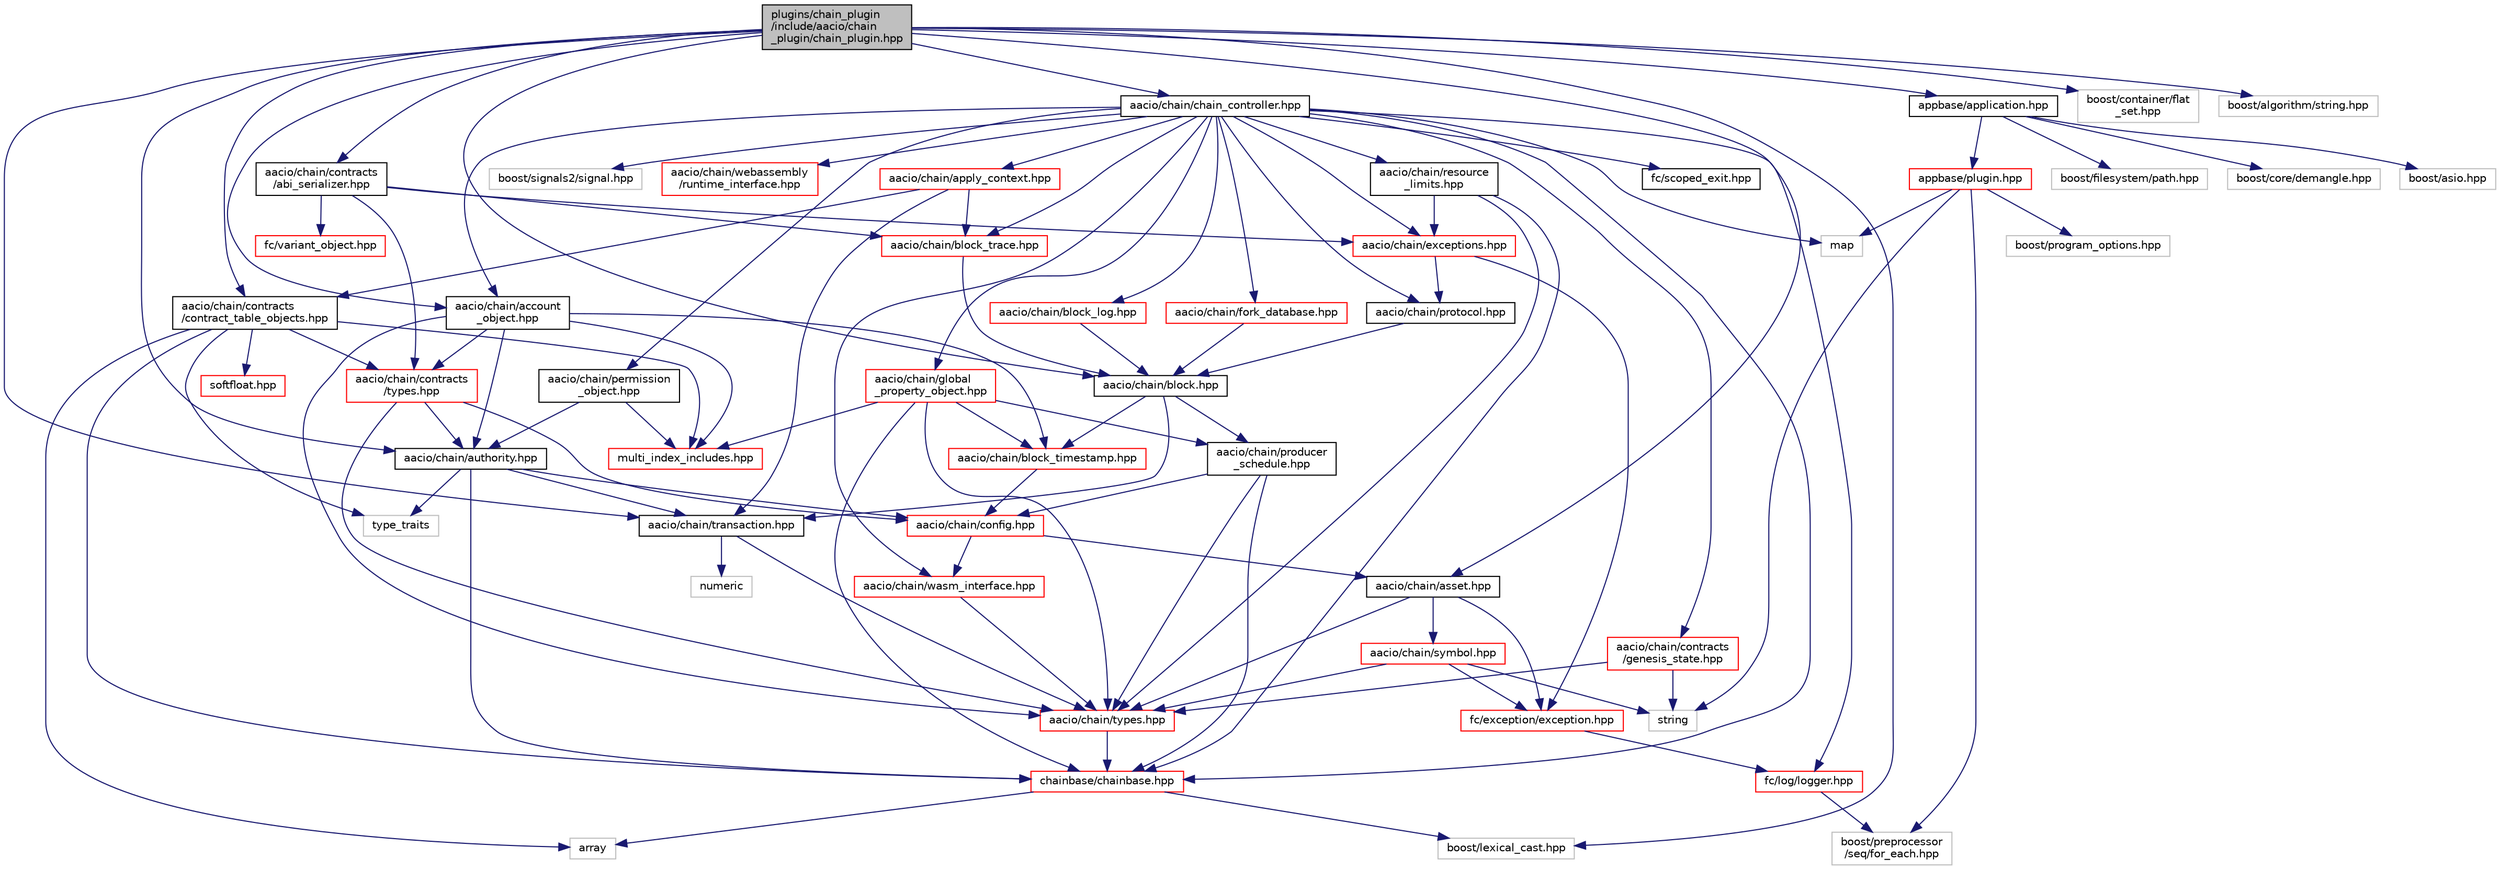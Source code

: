 digraph "plugins/chain_plugin/include/aacio/chain_plugin/chain_plugin.hpp"
{
  edge [fontname="Helvetica",fontsize="10",labelfontname="Helvetica",labelfontsize="10"];
  node [fontname="Helvetica",fontsize="10",shape=record];
  Node0 [label="plugins/chain_plugin\l/include/aacio/chain\l_plugin/chain_plugin.hpp",height=0.2,width=0.4,color="black", fillcolor="grey75", style="filled", fontcolor="black"];
  Node0 -> Node1 [color="midnightblue",fontsize="10",style="solid"];
  Node1 [label="appbase/application.hpp",height=0.2,width=0.4,color="black", fillcolor="white", style="filled",URL="$application_8hpp_source.html"];
  Node1 -> Node2 [color="midnightblue",fontsize="10",style="solid"];
  Node2 [label="appbase/plugin.hpp",height=0.2,width=0.4,color="red", fillcolor="white", style="filled",URL="$plugin_8hpp_source.html"];
  Node2 -> Node3 [color="midnightblue",fontsize="10",style="solid"];
  Node3 [label="boost/program_options.hpp",height=0.2,width=0.4,color="grey75", fillcolor="white", style="filled"];
  Node2 -> Node4 [color="midnightblue",fontsize="10",style="solid"];
  Node4 [label="boost/preprocessor\l/seq/for_each.hpp",height=0.2,width=0.4,color="grey75", fillcolor="white", style="filled"];
  Node2 -> Node5 [color="midnightblue",fontsize="10",style="solid"];
  Node5 [label="string",height=0.2,width=0.4,color="grey75", fillcolor="white", style="filled"];
  Node2 -> Node7 [color="midnightblue",fontsize="10",style="solid"];
  Node7 [label="map",height=0.2,width=0.4,color="grey75", fillcolor="white", style="filled"];
  Node1 -> Node8 [color="midnightblue",fontsize="10",style="solid"];
  Node8 [label="boost/filesystem/path.hpp",height=0.2,width=0.4,color="grey75", fillcolor="white", style="filled"];
  Node1 -> Node9 [color="midnightblue",fontsize="10",style="solid"];
  Node9 [label="boost/core/demangle.hpp",height=0.2,width=0.4,color="grey75", fillcolor="white", style="filled"];
  Node1 -> Node10 [color="midnightblue",fontsize="10",style="solid"];
  Node10 [label="boost/asio.hpp",height=0.2,width=0.4,color="grey75", fillcolor="white", style="filled"];
  Node0 -> Node11 [color="midnightblue",fontsize="10",style="solid"];
  Node11 [label="aacio/chain/asset.hpp",height=0.2,width=0.4,color="black", fillcolor="white", style="filled",URL="$libraries_2chain_2include_2aacio_2chain_2asset_8hpp.html"];
  Node11 -> Node12 [color="midnightblue",fontsize="10",style="solid"];
  Node12 [label="fc/exception/exception.hpp",height=0.2,width=0.4,color="red", fillcolor="white", style="filled",URL="$exception_8hpp.html",tooltip="Defines exception&#39;s used by fc. "];
  Node12 -> Node13 [color="midnightblue",fontsize="10",style="solid"];
  Node13 [label="fc/log/logger.hpp",height=0.2,width=0.4,color="red", fillcolor="white", style="filled",URL="$logger_8hpp_source.html"];
  Node13 -> Node4 [color="midnightblue",fontsize="10",style="solid"];
  Node11 -> Node55 [color="midnightblue",fontsize="10",style="solid"];
  Node55 [label="aacio/chain/types.hpp",height=0.2,width=0.4,color="red", fillcolor="white", style="filled",URL="$libraries_2chain_2include_2aacio_2chain_2types_8hpp.html"];
  Node55 -> Node58 [color="midnightblue",fontsize="10",style="solid"];
  Node58 [label="chainbase/chainbase.hpp",height=0.2,width=0.4,color="red", fillcolor="white", style="filled",URL="$chainbase_8hpp_source.html"];
  Node58 -> Node26 [color="midnightblue",fontsize="10",style="solid"];
  Node26 [label="boost/lexical_cast.hpp",height=0.2,width=0.4,color="grey75", fillcolor="white", style="filled"];
  Node58 -> Node75 [color="midnightblue",fontsize="10",style="solid"];
  Node75 [label="array",height=0.2,width=0.4,color="grey75", fillcolor="white", style="filled"];
  Node11 -> Node127 [color="midnightblue",fontsize="10",style="solid"];
  Node127 [label="aacio/chain/symbol.hpp",height=0.2,width=0.4,color="red", fillcolor="white", style="filled",URL="$symbol_8hpp.html"];
  Node127 -> Node12 [color="midnightblue",fontsize="10",style="solid"];
  Node127 -> Node55 [color="midnightblue",fontsize="10",style="solid"];
  Node127 -> Node5 [color="midnightblue",fontsize="10",style="solid"];
  Node0 -> Node128 [color="midnightblue",fontsize="10",style="solid"];
  Node128 [label="aacio/chain/authority.hpp",height=0.2,width=0.4,color="black", fillcolor="white", style="filled",URL="$authority_8hpp.html"];
  Node128 -> Node58 [color="midnightblue",fontsize="10",style="solid"];
  Node128 -> Node129 [color="midnightblue",fontsize="10",style="solid"];
  Node129 [label="aacio/chain/transaction.hpp",height=0.2,width=0.4,color="black", fillcolor="white", style="filled",URL="$libraries_2chain_2include_2aacio_2chain_2transaction_8hpp.html"];
  Node129 -> Node55 [color="midnightblue",fontsize="10",style="solid"];
  Node129 -> Node130 [color="midnightblue",fontsize="10",style="solid"];
  Node130 [label="numeric",height=0.2,width=0.4,color="grey75", fillcolor="white", style="filled"];
  Node128 -> Node131 [color="midnightblue",fontsize="10",style="solid"];
  Node131 [label="aacio/chain/config.hpp",height=0.2,width=0.4,color="red", fillcolor="white", style="filled",URL="$libraries_2chain_2include_2aacio_2chain_2config_8hpp.html"];
  Node131 -> Node11 [color="midnightblue",fontsize="10",style="solid"];
  Node131 -> Node132 [color="midnightblue",fontsize="10",style="solid"];
  Node132 [label="aacio/chain/wasm_interface.hpp",height=0.2,width=0.4,color="red", fillcolor="white", style="filled",URL="$wasm__interface_8hpp_source.html"];
  Node132 -> Node55 [color="midnightblue",fontsize="10",style="solid"];
  Node128 -> Node150 [color="midnightblue",fontsize="10",style="solid"];
  Node150 [label="type_traits",height=0.2,width=0.4,color="grey75", fillcolor="white", style="filled"];
  Node0 -> Node151 [color="midnightblue",fontsize="10",style="solid"];
  Node151 [label="aacio/chain/account\l_object.hpp",height=0.2,width=0.4,color="black", fillcolor="white", style="filled",URL="$account__object_8hpp.html"];
  Node151 -> Node55 [color="midnightblue",fontsize="10",style="solid"];
  Node151 -> Node128 [color="midnightblue",fontsize="10",style="solid"];
  Node151 -> Node152 [color="midnightblue",fontsize="10",style="solid"];
  Node152 [label="aacio/chain/block_timestamp.hpp",height=0.2,width=0.4,color="red", fillcolor="white", style="filled",URL="$block__timestamp_8hpp_source.html"];
  Node152 -> Node131 [color="midnightblue",fontsize="10",style="solid"];
  Node151 -> Node153 [color="midnightblue",fontsize="10",style="solid"];
  Node153 [label="aacio/chain/contracts\l/types.hpp",height=0.2,width=0.4,color="red", fillcolor="white", style="filled",URL="$libraries_2chain_2include_2aacio_2chain_2contracts_2types_8hpp_source.html"];
  Node153 -> Node128 [color="midnightblue",fontsize="10",style="solid"];
  Node153 -> Node131 [color="midnightblue",fontsize="10",style="solid"];
  Node153 -> Node55 [color="midnightblue",fontsize="10",style="solid"];
  Node151 -> Node155 [color="midnightblue",fontsize="10",style="solid"];
  Node155 [label="multi_index_includes.hpp",height=0.2,width=0.4,color="red", fillcolor="white", style="filled",URL="$multi__index__includes_8hpp.html"];
  Node0 -> Node160 [color="midnightblue",fontsize="10",style="solid"];
  Node160 [label="aacio/chain/block.hpp",height=0.2,width=0.4,color="black", fillcolor="white", style="filled",URL="$block_8hpp.html"];
  Node160 -> Node152 [color="midnightblue",fontsize="10",style="solid"];
  Node160 -> Node129 [color="midnightblue",fontsize="10",style="solid"];
  Node160 -> Node161 [color="midnightblue",fontsize="10",style="solid"];
  Node161 [label="aacio/chain/producer\l_schedule.hpp",height=0.2,width=0.4,color="black", fillcolor="white", style="filled",URL="$libraries_2chain_2include_2aacio_2chain_2producer__schedule_8hpp_source.html"];
  Node161 -> Node131 [color="midnightblue",fontsize="10",style="solid"];
  Node161 -> Node55 [color="midnightblue",fontsize="10",style="solid"];
  Node161 -> Node58 [color="midnightblue",fontsize="10",style="solid"];
  Node0 -> Node162 [color="midnightblue",fontsize="10",style="solid"];
  Node162 [label="aacio/chain/chain_controller.hpp",height=0.2,width=0.4,color="black", fillcolor="white", style="filled",URL="$chain__controller_8hpp.html"];
  Node162 -> Node163 [color="midnightblue",fontsize="10",style="solid"];
  Node163 [label="aacio/chain/global\l_property_object.hpp",height=0.2,width=0.4,color="red", fillcolor="white", style="filled",URL="$global__property__object_8hpp.html"];
  Node163 -> Node55 [color="midnightblue",fontsize="10",style="solid"];
  Node163 -> Node152 [color="midnightblue",fontsize="10",style="solid"];
  Node163 -> Node161 [color="midnightblue",fontsize="10",style="solid"];
  Node163 -> Node58 [color="midnightblue",fontsize="10",style="solid"];
  Node163 -> Node155 [color="midnightblue",fontsize="10",style="solid"];
  Node162 -> Node151 [color="midnightblue",fontsize="10",style="solid"];
  Node162 -> Node166 [color="midnightblue",fontsize="10",style="solid"];
  Node166 [label="aacio/chain/permission\l_object.hpp",height=0.2,width=0.4,color="black", fillcolor="white", style="filled",URL="$permission__object_8hpp.html"];
  Node166 -> Node128 [color="midnightblue",fontsize="10",style="solid"];
  Node166 -> Node155 [color="midnightblue",fontsize="10",style="solid"];
  Node162 -> Node167 [color="midnightblue",fontsize="10",style="solid"];
  Node167 [label="aacio/chain/fork_database.hpp",height=0.2,width=0.4,color="red", fillcolor="white", style="filled",URL="$fork__database_8hpp.html"];
  Node167 -> Node160 [color="midnightblue",fontsize="10",style="solid"];
  Node162 -> Node169 [color="midnightblue",fontsize="10",style="solid"];
  Node169 [label="aacio/chain/block_log.hpp",height=0.2,width=0.4,color="red", fillcolor="white", style="filled",URL="$block__log_8hpp.html"];
  Node169 -> Node160 [color="midnightblue",fontsize="10",style="solid"];
  Node162 -> Node170 [color="midnightblue",fontsize="10",style="solid"];
  Node170 [label="aacio/chain/block_trace.hpp",height=0.2,width=0.4,color="red", fillcolor="white", style="filled",URL="$block__trace_8hpp.html"];
  Node170 -> Node160 [color="midnightblue",fontsize="10",style="solid"];
  Node162 -> Node58 [color="midnightblue",fontsize="10",style="solid"];
  Node162 -> Node172 [color="midnightblue",fontsize="10",style="solid"];
  Node172 [label="fc/scoped_exit.hpp",height=0.2,width=0.4,color="black", fillcolor="white", style="filled",URL="$scoped__exit_8hpp_source.html"];
  Node162 -> Node173 [color="midnightblue",fontsize="10",style="solid"];
  Node173 [label="boost/signals2/signal.hpp",height=0.2,width=0.4,color="grey75", fillcolor="white", style="filled"];
  Node162 -> Node174 [color="midnightblue",fontsize="10",style="solid"];
  Node174 [label="aacio/chain/protocol.hpp",height=0.2,width=0.4,color="black", fillcolor="white", style="filled",URL="$libraries_2chain_2include_2aacio_2chain_2protocol_8hpp.html"];
  Node174 -> Node160 [color="midnightblue",fontsize="10",style="solid"];
  Node162 -> Node175 [color="midnightblue",fontsize="10",style="solid"];
  Node175 [label="aacio/chain/apply_context.hpp",height=0.2,width=0.4,color="red", fillcolor="white", style="filled",URL="$apply__context_8hpp.html"];
  Node175 -> Node170 [color="midnightblue",fontsize="10",style="solid"];
  Node175 -> Node129 [color="midnightblue",fontsize="10",style="solid"];
  Node175 -> Node177 [color="midnightblue",fontsize="10",style="solid"];
  Node177 [label="aacio/chain/contracts\l/contract_table_objects.hpp",height=0.2,width=0.4,color="black", fillcolor="white", style="filled",URL="$contract__table__objects_8hpp.html"];
  Node177 -> Node153 [color="midnightblue",fontsize="10",style="solid"];
  Node177 -> Node155 [color="midnightblue",fontsize="10",style="solid"];
  Node177 -> Node178 [color="midnightblue",fontsize="10",style="solid"];
  Node178 [label="softfloat.hpp",height=0.2,width=0.4,color="red", fillcolor="white", style="filled",URL="$softfloat_8hpp_source.html"];
  Node177 -> Node58 [color="midnightblue",fontsize="10",style="solid"];
  Node177 -> Node75 [color="midnightblue",fontsize="10",style="solid"];
  Node177 -> Node150 [color="midnightblue",fontsize="10",style="solid"];
  Node162 -> Node181 [color="midnightblue",fontsize="10",style="solid"];
  Node181 [label="aacio/chain/exceptions.hpp",height=0.2,width=0.4,color="red", fillcolor="white", style="filled",URL="$exceptions_8hpp.html"];
  Node181 -> Node12 [color="midnightblue",fontsize="10",style="solid"];
  Node181 -> Node174 [color="midnightblue",fontsize="10",style="solid"];
  Node162 -> Node183 [color="midnightblue",fontsize="10",style="solid"];
  Node183 [label="aacio/chain/contracts\l/genesis_state.hpp",height=0.2,width=0.4,color="red", fillcolor="white", style="filled",URL="$genesis__state_8hpp.html"];
  Node183 -> Node55 [color="midnightblue",fontsize="10",style="solid"];
  Node183 -> Node5 [color="midnightblue",fontsize="10",style="solid"];
  Node162 -> Node185 [color="midnightblue",fontsize="10",style="solid"];
  Node185 [label="aacio/chain/resource\l_limits.hpp",height=0.2,width=0.4,color="black", fillcolor="white", style="filled",URL="$resource__limits_8hpp_source.html"];
  Node185 -> Node181 [color="midnightblue",fontsize="10",style="solid"];
  Node185 -> Node55 [color="midnightblue",fontsize="10",style="solid"];
  Node185 -> Node58 [color="midnightblue",fontsize="10",style="solid"];
  Node162 -> Node132 [color="midnightblue",fontsize="10",style="solid"];
  Node162 -> Node186 [color="midnightblue",fontsize="10",style="solid"];
  Node186 [label="aacio/chain/webassembly\l/runtime_interface.hpp",height=0.2,width=0.4,color="red", fillcolor="white", style="filled",URL="$runtime__interface_8hpp_source.html"];
  Node162 -> Node13 [color="midnightblue",fontsize="10",style="solid"];
  Node162 -> Node7 [color="midnightblue",fontsize="10",style="solid"];
  Node0 -> Node177 [color="midnightblue",fontsize="10",style="solid"];
  Node0 -> Node129 [color="midnightblue",fontsize="10",style="solid"];
  Node0 -> Node187 [color="midnightblue",fontsize="10",style="solid"];
  Node187 [label="aacio/chain/contracts\l/abi_serializer.hpp",height=0.2,width=0.4,color="black", fillcolor="white", style="filled",URL="$abi__serializer_8hpp.html"];
  Node187 -> Node153 [color="midnightblue",fontsize="10",style="solid"];
  Node187 -> Node170 [color="midnightblue",fontsize="10",style="solid"];
  Node187 -> Node181 [color="midnightblue",fontsize="10",style="solid"];
  Node187 -> Node41 [color="midnightblue",fontsize="10",style="solid"];
  Node41 [label="fc/variant_object.hpp",height=0.2,width=0.4,color="red", fillcolor="white", style="filled",URL="$variant__object_8hpp_source.html"];
  Node0 -> Node36 [color="midnightblue",fontsize="10",style="solid"];
  Node36 [label="boost/container/flat\l_set.hpp",height=0.2,width=0.4,color="grey75", fillcolor="white", style="filled"];
  Node0 -> Node188 [color="midnightblue",fontsize="10",style="solid"];
  Node188 [label="boost/algorithm/string.hpp",height=0.2,width=0.4,color="grey75", fillcolor="white", style="filled"];
  Node0 -> Node26 [color="midnightblue",fontsize="10",style="solid"];
}
